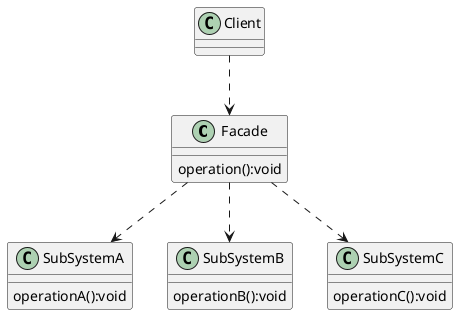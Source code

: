 @startuml

Class Facade
Class SubSystemA
Class SubSystemB
Class SubSystemC
Class Client

Facade..> SubSystemA
Facade..> SubSystemB
Facade..> SubSystemC

Client..> Facade

Class Facade{
    operation():void
}

Class SubSystemA{
    operationA():void
}
Class SubSystemB{
    operationB():void
}
Class SubSystemC{
    operationC():void
}


@enduml